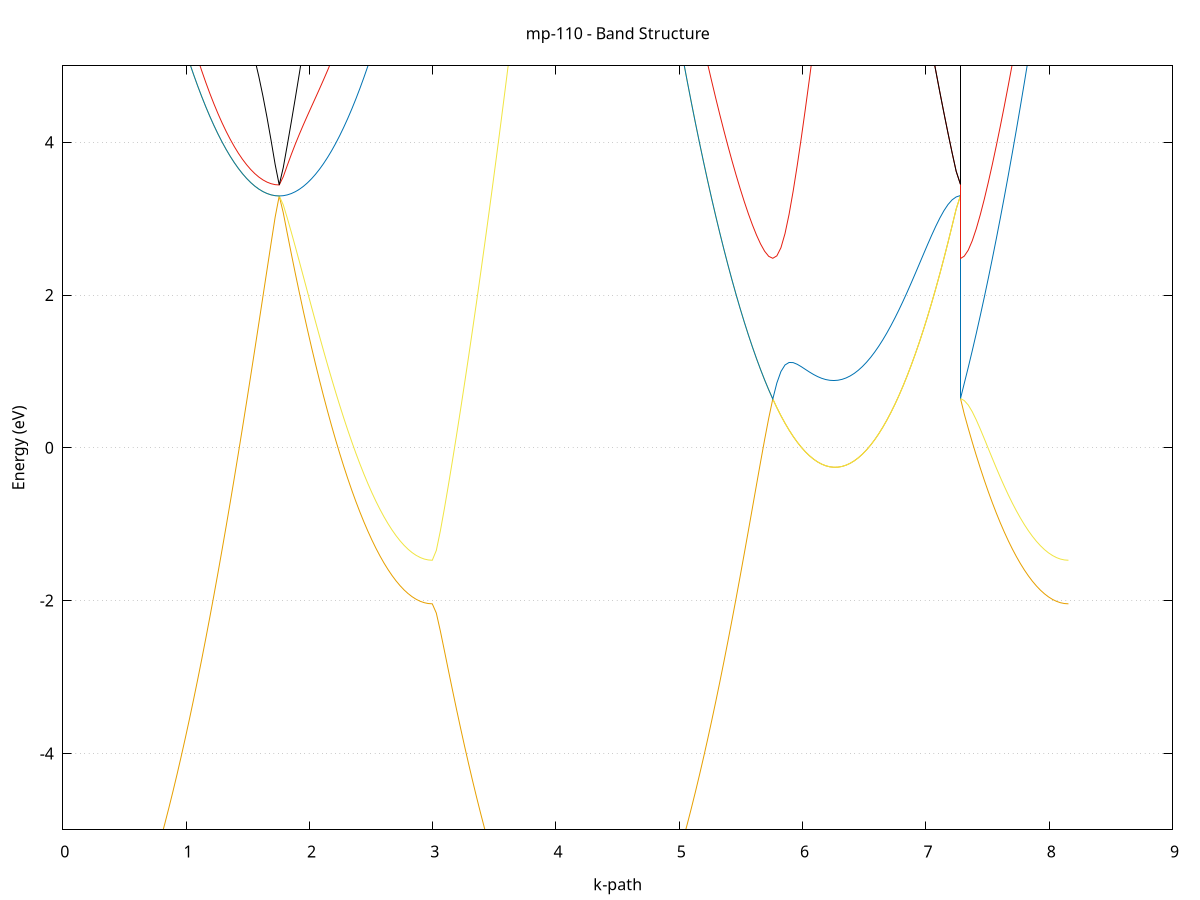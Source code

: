 set title 'mp-110 - Band Structure'
set xlabel 'k-path'
set ylabel 'Energy (eV)'
set grid y
set yrange [-5:5]
set terminal png size 800,600
set output 'mp-110_bands_gnuplot.png'
plot '-' using 1:2 with lines notitle, '-' using 1:2 with lines notitle, '-' using 1:2 with lines notitle, '-' using 1:2 with lines notitle, '-' using 1:2 with lines notitle, '-' using 1:2 with lines notitle, '-' using 1:2 with lines notitle, '-' using 1:2 with lines notitle, '-' using 1:2 with lines notitle, '-' using 1:2 with lines notitle, '-' using 1:2 with lines notitle, '-' using 1:2 with lines notitle
0.000000 -43.331753
0.033121 -43.331753
0.066243 -43.331853
0.099364 -43.332053
0.132485 -43.332253
0.165606 -43.332653
0.198728 -43.333053
0.231849 -43.333453
0.264970 -43.333953
0.298092 -43.334553
0.331213 -43.335153
0.364334 -43.335853
0.397455 -43.336553
0.430577 -43.337353
0.463698 -43.338153
0.496819 -43.338953
0.529940 -43.339753
0.563062 -43.340653
0.596183 -43.341453
0.629304 -43.342353
0.662426 -43.343153
0.695547 -43.344053
0.728668 -43.344853
0.761789 -43.345753
0.794911 -43.346553
0.828032 -43.347353
0.861153 -43.348153
0.894275 -43.348853
0.927396 -43.349553
0.960517 -43.350253
0.993638 -43.350853
1.026760 -43.351453
1.059881 -43.351953
1.093002 -43.352553
1.126124 -43.352953
1.159245 -43.353453
1.192366 -43.353853
1.225487 -43.354253
1.258609 -43.354553
1.291730 -43.354853
1.324851 -43.355153
1.357972 -43.355353
1.391094 -43.355553
1.424215 -43.355753
1.457336 -43.355953
1.490458 -43.356053
1.523579 -43.356153
1.556700 -43.356253
1.589821 -43.356353
1.622943 -43.356453
1.656064 -43.356453
1.689185 -43.356453
1.722307 -43.356553
1.755428 -43.356553
1.755428 -43.356553
1.788093 -43.356553
1.820758 -43.356553
1.853423 -43.356653
1.886088 -43.356753
1.918753 -43.356853
1.951419 -43.357053
1.984084 -43.357153
2.016749 -43.357353
2.049414 -43.357553
2.082079 -43.357853
2.114744 -43.358053
2.147409 -43.358353
2.180075 -43.358653
2.212740 -43.358953
2.245405 -43.359253
2.278070 -43.359553
2.310735 -43.359953
2.343400 -43.360253
2.376065 -43.360553
2.408730 -43.360953
2.441396 -43.361253
2.474061 -43.361553
2.506726 -43.361953
2.539391 -43.362253
2.572056 -43.362553
2.604721 -43.362853
2.637386 -43.363053
2.670051 -43.363353
2.702717 -43.363553
2.735382 -43.363853
2.768047 -43.364053
2.800712 -43.364153
2.833377 -43.364353
2.866042 -43.364453
2.898707 -43.364553
2.931373 -43.364653
2.964038 -43.364653
2.996703 -43.364653
2.996703 -43.364653
3.029368 -43.364653
3.062033 -43.364453
3.094698 -43.364153
3.127363 -43.363753
3.160028 -43.363253
3.192694 -43.362653
3.225359 -43.362053
3.258024 -43.361253
3.290689 -43.360353
3.323354 -43.359353
3.356019 -43.358353
3.388684 -43.357253
3.421349 -43.356053
3.454015 -43.354853
3.486680 -43.353553
3.519345 -43.352253
3.552010 -43.350953
3.584675 -43.349653
3.617340 -43.348253
3.650005 -43.346853
3.682670 -43.345553
3.715336 -43.344153
3.748001 -43.342853
3.780666 -43.341653
3.813331 -43.340353
3.845996 -43.339253
3.878661 -43.338153
3.911326 -43.337053
3.943992 -43.336053
3.976657 -43.335253
4.009322 -43.334453
4.041987 -43.333753
4.074652 -43.333153
4.107317 -43.332653
4.139982 -43.332253
4.172647 -43.331953
4.205313 -43.331753
4.237978 -43.331753
4.237978 -43.331753
4.271026 -43.331753
4.304075 -43.331953
4.337124 -43.332253
4.370173 -43.332753
4.403222 -43.333253
4.436271 -43.333953
4.469319 -43.334753
4.502368 -43.335653
4.535417 -43.336653
4.568466 -43.337653
4.601515 -43.338753
4.634563 -43.339953
4.667612 -43.341253
4.700661 -43.342453
4.733710 -43.343753
4.766759 -43.345053
4.799807 -43.346353
4.832856 -43.347653
4.865905 -43.348853
4.898954 -43.350053
4.932003 -43.351253
4.965051 -43.352353
4.998100 -43.353353
5.031149 -43.354253
5.064198 -43.355053
5.097247 -43.355853
5.130295 -43.356453
5.163344 -43.356953
5.196393 -43.357353
5.229442 -43.357653
5.262491 -43.357753
5.295539 -43.357853
5.328588 -43.357753
5.361637 -43.357453
5.394686 -43.357153
5.427735 -43.356753
5.460784 -43.356153
5.493832 -43.355453
5.526881 -43.354753
5.559930 -43.353953
5.592979 -43.353053
5.626028 -43.352053
5.659076 -43.350953
5.692125 -43.349953
5.725174 -43.348753
5.758223 -43.347653
5.758223 -43.347653
5.791272 -43.348253
5.824320 -43.348853
5.857369 -43.349353
5.890418 -43.349853
5.923467 -43.350453
5.956516 -43.350953
5.989564 -43.351353
6.022613 -43.351853
6.055662 -43.352253
6.088711 -43.352753
6.121760 -43.353153
6.154808 -43.353453
6.187857 -43.353853
6.220906 -43.354153
6.253955 -43.354453
6.287004 -43.354753
6.320053 -43.355053
6.353101 -43.355253
6.386150 -43.355553
6.419199 -43.355753
6.452248 -43.355853
6.485297 -43.356053
6.518345 -43.356153
6.551394 -43.356353
6.584443 -43.356453
6.617492 -43.356453
6.650541 -43.356553
6.683589 -43.356653
6.716638 -43.356653
6.749687 -43.356653
6.782736 -43.356653
6.815785 -43.356753
6.848833 -43.356753
6.881882 -43.356653
6.914931 -43.356653
6.947980 -43.356653
6.981029 -43.356653
7.014077 -43.356653
7.047126 -43.356653
7.080175 -43.356553
7.113224 -43.356553
7.146273 -43.356553
7.179321 -43.356553
7.212370 -43.356553
7.245419 -43.356553
7.278468 -43.356553
7.278468 -43.347653
7.310976 -43.348653
7.343484 -43.349653
7.375992 -43.350553
7.408500 -43.351553
7.441008 -43.352453
7.473515 -43.353453
7.506023 -43.354353
7.538531 -43.355253
7.571039 -43.356053
7.603547 -43.356953
7.636055 -43.357753
7.668563 -43.358553
7.701071 -43.359253
7.733579 -43.359953
7.766087 -43.360653
7.798595 -43.361253
7.831103 -43.361853
7.863611 -43.362353
7.896118 -43.362853
7.928626 -43.363253
7.961134 -43.363653
7.993642 -43.363953
8.026150 -43.364253
8.058658 -43.364453
8.091166 -43.364553
8.123674 -43.364653
8.156182 -43.364653
e
0.000000 -43.331753
0.033121 -43.331753
0.066243 -43.331853
0.099364 -43.331953
0.132485 -43.332053
0.165606 -43.332253
0.198728 -43.332453
0.231849 -43.332753
0.264970 -43.333053
0.298092 -43.333353
0.331213 -43.333753
0.364334 -43.334153
0.397455 -43.334553
0.430577 -43.335053
0.463698 -43.335553
0.496819 -43.336153
0.529940 -43.336653
0.563062 -43.337253
0.596183 -43.337853
0.629304 -43.338553
0.662426 -43.339153
0.695547 -43.339853
0.728668 -43.340553
0.761789 -43.341253
0.794911 -43.341953
0.828032 -43.342753
0.861153 -43.343453
0.894275 -43.344153
0.927396 -43.344953
0.960517 -43.345653
0.993638 -43.346353
1.026760 -43.347153
1.059881 -43.347853
1.093002 -43.348553
1.126124 -43.349253
1.159245 -43.349853
1.192366 -43.350553
1.225487 -43.351153
1.258609 -43.351753
1.291730 -43.352353
1.324851 -43.352853
1.357972 -43.353353
1.391094 -43.353853
1.424215 -43.354353
1.457336 -43.354753
1.490458 -43.355053
1.523579 -43.355453
1.556700 -43.355753
1.589821 -43.355953
1.622943 -43.356153
1.656064 -43.356353
1.689185 -43.356453
1.722307 -43.356553
1.755428 -43.356553
1.755428 -43.356553
1.788093 -43.356453
1.820758 -43.356453
1.853423 -43.356353
1.886088 -43.356153
1.918753 -43.355953
1.951419 -43.355753
1.984084 -43.355453
2.016749 -43.355153
2.049414 -43.354753
2.082079 -43.354453
2.114744 -43.354053
2.147409 -43.353553
2.180075 -43.353153
2.212740 -43.352653
2.245405 -43.352153
2.278070 -43.351653
2.310735 -43.351053
2.343400 -43.350553
2.376065 -43.350053
2.408730 -43.349453
2.441396 -43.348953
2.474061 -43.348453
2.506726 -43.347853
2.539391 -43.347353
2.572056 -43.346853
2.604721 -43.346453
2.637386 -43.345953
2.670051 -43.345553
2.702717 -43.345153
2.735382 -43.344853
2.768047 -43.344553
2.800712 -43.344253
2.833377 -43.344053
2.866042 -43.343853
2.898707 -43.343653
2.931373 -43.343553
2.964038 -43.343453
2.996703 -43.343453
2.996703 -43.343453
3.029368 -43.343453
3.062033 -43.343353
3.094698 -43.343253
3.127363 -43.343153
3.160028 -43.342953
3.192694 -43.342753
3.225359 -43.342553
3.258024 -43.342253
3.290689 -43.341953
3.323354 -43.341553
3.356019 -43.341253
3.388684 -43.340853
3.421349 -43.340353
3.454015 -43.339953
3.486680 -43.339553
3.519345 -43.339053
3.552010 -43.338553
3.584675 -43.338053
3.617340 -43.337653
3.650005 -43.337153
3.682670 -43.336653
3.715336 -43.336153
3.748001 -43.335653
3.780666 -43.335253
3.813331 -43.334753
3.845996 -43.334353
3.878661 -43.333953
3.911326 -43.333653
3.943992 -43.333253
3.976657 -43.332953
4.009322 -43.332653
4.041987 -43.332453
4.074652 -43.332253
4.107317 -43.332053
4.139982 -43.331853
4.172647 -43.331853
4.205313 -43.331753
4.237978 -43.331753
4.237978 -43.331753
4.271026 -43.331753
4.304075 -43.331753
4.337124 -43.331753
4.370173 -43.331853
4.403222 -43.331853
4.436271 -43.331953
4.469319 -43.332053
4.502368 -43.332153
4.535417 -43.332253
4.568466 -43.332353
4.601515 -43.332553
4.634563 -43.332753
4.667612 -43.332853
4.700661 -43.333053
4.733710 -43.333253
4.766759 -43.333553
4.799807 -43.333753
4.832856 -43.334053
4.865905 -43.334353
4.898954 -43.334653
4.932003 -43.334953
4.965051 -43.335353
4.998100 -43.335653
5.031149 -43.336053
5.064198 -43.336453
5.097247 -43.336853
5.130295 -43.337353
5.163344 -43.337753
5.196393 -43.338253
5.229442 -43.338753
5.262491 -43.339253
5.295539 -43.339753
5.328588 -43.340253
5.361637 -43.340753
5.394686 -43.341353
5.427735 -43.341853
5.460784 -43.342453
5.493832 -43.343053
5.526881 -43.343653
5.559930 -43.344253
5.592979 -43.344753
5.626028 -43.345353
5.659076 -43.345953
5.692125 -43.346553
5.725174 -43.347153
5.758223 -43.347653
5.758223 -43.347653
5.791272 -43.348253
5.824320 -43.348753
5.857369 -43.349353
5.890418 -43.349853
5.923467 -43.350353
5.956516 -43.350853
5.989564 -43.351353
6.022613 -43.351853
6.055662 -43.352253
6.088711 -43.352653
6.121760 -43.353053
6.154808 -43.353453
6.187857 -43.353853
6.220906 -43.354153
6.253955 -43.354453
6.287004 -43.354753
6.320053 -43.355053
6.353101 -43.355253
6.386150 -43.355453
6.419199 -43.355653
6.452248 -43.355853
6.485297 -43.356053
6.518345 -43.356153
6.551394 -43.356253
6.584443 -43.356353
6.617492 -43.356453
6.650541 -43.356553
6.683589 -43.356553
6.716638 -43.356653
6.749687 -43.356653
6.782736 -43.356653
6.815785 -43.356653
6.848833 -43.356653
6.881882 -43.356653
6.914931 -43.356653
6.947980 -43.356653
6.981029 -43.356653
7.014077 -43.356653
7.047126 -43.356553
7.080175 -43.356553
7.113224 -43.356553
7.146273 -43.356553
7.179321 -43.356553
7.212370 -43.356553
7.245419 -43.356553
7.278468 -43.356553
7.278468 -43.347653
7.310976 -43.347653
7.343484 -43.347653
7.375992 -43.347553
7.408500 -43.347453
7.441008 -43.347353
7.473515 -43.347253
7.506023 -43.347053
7.538531 -43.346853
7.571039 -43.346653
7.603547 -43.346453
7.636055 -43.346153
7.668563 -43.345953
7.701071 -43.345753
7.733579 -43.345453
7.766087 -43.345253
7.798595 -43.344953
7.831103 -43.344753
7.863611 -43.344553
7.896118 -43.344353
7.928626 -43.344153
7.961134 -43.343953
7.993642 -43.343853
8.026150 -43.343753
8.058658 -43.343653
8.091166 -43.343553
8.123674 -43.343453
8.156182 -43.343453
e
0.000000 -43.331753
0.033121 -43.331753
0.066243 -43.331753
0.099364 -43.331853
0.132485 -43.332053
0.165606 -43.332253
0.198728 -43.332453
0.231849 -43.332753
0.264970 -43.333053
0.298092 -43.333353
0.331213 -43.333753
0.364334 -43.334153
0.397455 -43.334553
0.430577 -43.335053
0.463698 -43.335553
0.496819 -43.336053
0.529940 -43.336653
0.563062 -43.337253
0.596183 -43.337853
0.629304 -43.338553
0.662426 -43.339153
0.695547 -43.339853
0.728668 -43.340553
0.761789 -43.341253
0.794911 -43.341953
0.828032 -43.342653
0.861153 -43.343453
0.894275 -43.344153
0.927396 -43.344953
0.960517 -43.345653
0.993638 -43.346353
1.026760 -43.347053
1.059881 -43.347753
1.093002 -43.348553
1.126124 -43.349153
1.159245 -43.349853
1.192366 -43.350553
1.225487 -43.351153
1.258609 -43.351753
1.291730 -43.352353
1.324851 -43.352853
1.357972 -43.353353
1.391094 -43.353853
1.424215 -43.354353
1.457336 -43.354753
1.490458 -43.355053
1.523579 -43.355453
1.556700 -43.355653
1.589821 -43.355953
1.622943 -43.356153
1.656064 -43.356253
1.689185 -43.356453
1.722307 -43.356453
1.755428 -43.356553
1.755428 -43.356553
1.788093 -43.356453
1.820758 -43.356353
1.853423 -43.356153
1.886088 -43.355853
1.918753 -43.355453
1.951419 -43.355053
1.984084 -43.354553
2.016749 -43.353953
2.049414 -43.353253
2.082079 -43.352553
2.114744 -43.351753
2.147409 -43.350853
2.180075 -43.349953
2.212740 -43.349053
2.245405 -43.348053
2.278070 -43.347053
2.310735 -43.346053
2.343400 -43.345053
2.376065 -43.344053
2.408730 -43.342953
2.441396 -43.341953
2.474061 -43.340953
2.506726 -43.339953
2.539391 -43.338953
2.572056 -43.338053
2.604721 -43.337153
2.637386 -43.336353
2.670051 -43.335553
2.702717 -43.334753
2.735382 -43.334053
2.768047 -43.333453
2.800712 -43.332953
2.833377 -43.332553
2.866042 -43.332153
2.898707 -43.331853
2.931373 -43.331653
2.964038 -43.331453
2.996703 -43.331453
2.996703 -43.331453
3.029368 -43.331453
3.062033 -43.331453
3.094698 -43.331453
3.127363 -43.331453
3.160028 -43.331453
3.192694 -43.331453
3.225359 -43.331453
3.258024 -43.331453
3.290689 -43.331453
3.323354 -43.331453
3.356019 -43.331453
3.388684 -43.331553
3.421349 -43.331553
3.454015 -43.331553
3.486680 -43.331553
3.519345 -43.331553
3.552010 -43.331553
3.584675 -43.331553
3.617340 -43.331553
3.650005 -43.331553
3.682670 -43.331653
3.715336 -43.331653
3.748001 -43.331653
3.780666 -43.331653
3.813331 -43.331653
3.845996 -43.331653
3.878661 -43.331653
3.911326 -43.331653
3.943992 -43.331653
3.976657 -43.331653
4.009322 -43.331653
4.041987 -43.331653
4.074652 -43.331753
4.107317 -43.331753
4.139982 -43.331753
4.172647 -43.331753
4.205313 -43.331753
4.237978 -43.331753
4.237978 -43.331753
4.271026 -43.331753
4.304075 -43.331753
4.337124 -43.331753
4.370173 -43.331853
4.403222 -43.331853
4.436271 -43.331953
4.469319 -43.332053
4.502368 -43.332153
4.535417 -43.332253
4.568466 -43.332353
4.601515 -43.332553
4.634563 -43.332653
4.667612 -43.332853
4.700661 -43.333053
4.733710 -43.333253
4.766759 -43.333553
4.799807 -43.333753
4.832856 -43.334053
4.865905 -43.334353
4.898954 -43.334653
4.932003 -43.334953
4.965051 -43.335253
4.998100 -43.335653
5.031149 -43.336053
5.064198 -43.336453
5.097247 -43.336853
5.130295 -43.337253
5.163344 -43.337753
5.196393 -43.338253
5.229442 -43.338653
5.262491 -43.339153
5.295539 -43.339753
5.328588 -43.340253
5.361637 -43.340753
5.394686 -43.341353
5.427735 -43.341853
5.460784 -43.342453
5.493832 -43.343053
5.526881 -43.343653
5.559930 -43.344153
5.592979 -43.344753
5.626028 -43.345353
5.659076 -43.345953
5.692125 -43.346553
5.725174 -43.347153
5.758223 -43.347653
5.758223 -43.347653
5.791272 -43.346553
5.824320 -43.345453
5.857369 -43.344353
5.890418 -43.343253
5.923467 -43.342153
5.956516 -43.341153
5.989564 -43.340253
6.022613 -43.339353
6.055662 -43.338553
6.088711 -43.337853
6.121760 -43.337253
6.154808 -43.336753
6.187857 -43.336353
6.220906 -43.336153
6.253955 -43.335953
6.287004 -43.335953
6.320053 -43.335953
6.353101 -43.336153
6.386150 -43.336453
6.419199 -43.336853
6.452248 -43.337353
6.485297 -43.337953
6.518345 -43.338653
6.551394 -43.339353
6.584443 -43.340253
6.617492 -43.341153
6.650541 -43.342053
6.683589 -43.343053
6.716638 -43.344153
6.749687 -43.345253
6.782736 -43.346253
6.815785 -43.347353
6.848833 -43.348453
6.881882 -43.349453
6.914931 -43.350453
6.947980 -43.351453
6.981029 -43.352353
7.014077 -43.353153
7.047126 -43.353953
7.080175 -43.354553
7.113224 -43.355153
7.146273 -43.355653
7.179321 -43.356053
7.212370 -43.356253
7.245419 -43.356453
7.278468 -43.356553
7.278468 -43.347653
7.310976 -43.346753
7.343484 -43.345753
7.375992 -43.344853
7.408500 -43.343853
7.441008 -43.342953
7.473515 -43.342053
7.506023 -43.341153
7.538531 -43.340353
7.571039 -43.339453
7.603547 -43.338653
7.636055 -43.337953
7.668563 -43.337153
7.701071 -43.336453
7.733579 -43.335853
7.766087 -43.335153
7.798595 -43.334653
7.831103 -43.334053
7.863611 -43.333553
7.896118 -43.333153
7.928626 -43.332753
7.961134 -43.332353
7.993642 -43.332153
8.026150 -43.331853
8.058658 -43.331653
8.091166 -43.331553
8.123674 -43.331453
8.156182 -43.331453
e
0.000000 -7.509753
0.033121 -7.505553
0.066243 -7.492853
0.099364 -7.471753
0.132485 -7.442353
0.165606 -7.404353
0.198728 -7.358053
0.231849 -7.303453
0.264970 -7.240353
0.298092 -7.168953
0.331213 -7.089253
0.364334 -7.001253
0.397455 -6.904953
0.430577 -6.800353
0.463698 -6.687653
0.496819 -6.566753
0.529940 -6.437653
0.563062 -6.300453
0.596183 -6.155153
0.629304 -6.001953
0.662426 -5.840653
0.695547 -5.671453
0.728668 -5.494353
0.761789 -5.309453
0.794911 -5.116653
0.828032 -4.916253
0.861153 -4.708053
0.894275 -4.492353
0.927396 -4.268953
0.960517 -4.038153
0.993638 -3.799853
1.026760 -3.554253
1.059881 -3.301353
1.093002 -3.041153
1.126124 -2.773953
1.159245 -2.499653
1.192366 -2.218453
1.225487 -1.930453
1.258609 -1.635753
1.291730 -1.334553
1.324851 -1.026953
1.357972 -0.713253
1.391094 -0.393553
1.424215 -0.068153
1.457336 0.262547
1.490458 0.598247
1.523579 0.938347
1.556700 1.282347
1.589821 1.629347
1.622943 1.978447
1.656064 2.328247
1.689185 2.676747
1.722307 3.020047
1.755428 3.297147
1.755428 3.297147
1.788093 3.077147
1.820758 2.806147
1.853423 2.539947
1.886088 2.280747
1.918753 2.028947
1.951419 1.784647
1.984084 1.547947
2.016749 1.318847
2.049414 1.097447
2.082079 0.883547
2.114744 0.677347
2.147409 0.478747
2.180075 0.287847
2.212740 0.104447
2.245405 -0.071353
2.278070 -0.239553
2.310735 -0.400253
2.343400 -0.553353
2.376065 -0.698853
2.408730 -0.836853
2.441396 -0.967353
2.474061 -1.090353
2.506726 -1.205753
2.539391 -1.313753
2.572056 -1.414253
2.604721 -1.507253
2.637386 -1.592753
2.670051 -1.670753
2.702717 -1.741353
2.735382 -1.804553
2.768047 -1.860253
2.800712 -1.908553
2.833377 -1.949353
2.866042 -1.982753
2.898707 -2.008753
2.931373 -2.027253
2.964038 -2.038453
2.996703 -2.042153
2.996703 -2.042153
3.029368 -2.163353
3.062033 -2.397253
3.094698 -2.653553
3.127363 -2.912353
3.160028 -3.168053
3.192694 -3.418753
3.225359 -3.663453
3.258024 -3.901653
3.290689 -4.132953
3.323354 -4.357253
3.356019 -4.574353
3.388684 -4.784153
3.421349 -4.986653
3.454015 -5.181653
3.486680 -5.369153
3.519345 -5.549053
3.552010 -5.721353
3.584675 -5.886053
3.617340 -6.042953
3.650005 -6.192053
3.682670 -6.333353
3.715336 -6.466853
3.748001 -6.592453
3.780666 -6.710053
3.813331 -6.819753
3.845996 -6.921453
3.878661 -7.015153
3.911326 -7.100753
3.943992 -7.178253
3.976657 -7.247753
4.009322 -7.309053
4.041987 -7.362253
4.074652 -7.407253
4.107317 -7.444153
4.139982 -7.472853
4.172647 -7.493353
4.205313 -7.505653
4.237978 -7.509753
4.237978 -7.509753
4.271026 -7.505553
4.304075 -7.492953
4.337124 -7.471953
4.370173 -7.442653
4.403222 -7.404853
4.436271 -7.358753
4.469319 -7.304353
4.502368 -7.241553
4.535417 -7.170453
4.568466 -7.091053
4.601515 -7.003453
4.634563 -6.907553
4.667612 -6.803553
4.700661 -6.691253
4.733710 -6.570853
4.766759 -6.442353
4.799807 -6.305753
4.832856 -6.161253
4.865905 -6.008653
4.898954 -5.848153
4.932003 -5.679653
4.965051 -5.503453
4.998100 -5.319353
5.031149 -5.127653
5.064198 -4.928153
5.097247 -4.721053
5.130295 -4.506453
5.163344 -4.284353
5.196393 -4.054853
5.229442 -3.818153
5.262491 -3.574153
5.295539 -3.323153
5.328588 -3.065253
5.361637 -2.800453
5.394686 -2.529253
5.427735 -2.251753
5.460784 -1.968253
5.493832 -1.679253
5.526881 -1.385353
5.559930 -1.087453
5.592979 -0.786753
5.626028 -0.485053
5.659076 -0.185353
5.692125 0.107647
5.725174 0.386547
5.758223 0.639147
5.758223 0.639147
5.791272 0.525847
5.824320 0.420347
5.857369 0.322447
5.890418 0.232347
5.923467 0.149747
5.956516 0.074947
5.989564 0.007747
6.022613 -0.051853
6.055662 -0.103653
6.088711 -0.147953
6.121760 -0.184553
6.154808 -0.213453
6.187857 -0.234853
6.220906 -0.248453
6.253955 -0.254553
6.287004 -0.252853
6.320053 -0.243653
6.353101 -0.226753
6.386150 -0.202253
6.419199 -0.170053
6.452248 -0.130253
6.485297 -0.082753
6.518345 -0.027653
6.551394 0.035147
6.584443 0.105547
6.617492 0.183647
6.650541 0.269447
6.683589 0.362947
6.716638 0.464047
6.749687 0.572947
6.782736 0.689447
6.815785 0.813747
6.848833 0.945647
6.881882 1.085347
6.914931 1.232747
6.947980 1.387847
6.981029 1.550747
7.014077 1.721347
7.047126 1.899647
7.080175 2.085647
7.113224 2.279347
7.146273 2.480747
7.179321 2.689547
7.212370 2.905247
7.245419 3.125247
7.278468 3.297147
7.278468 0.639147
7.310976 0.443447
7.343484 0.255147
7.375992 0.074447
7.408500 -0.098853
7.441008 -0.264653
7.473515 -0.423053
7.506023 -0.573953
7.538531 -0.717453
7.571039 -0.853553
7.603547 -0.982253
7.636055 -1.103453
7.668563 -1.217353
7.701071 -1.323753
7.733579 -1.422853
7.766087 -1.514553
7.798595 -1.598953
7.831103 -1.675853
7.863611 -1.745553
7.896118 -1.807853
7.928626 -1.862753
7.961134 -1.910353
7.993642 -1.950653
8.026150 -1.983553
8.058658 -2.009253
8.091166 -2.027553
8.123674 -2.038453
8.156182 -2.042153
e
0.000000 12.488847
0.033121 12.433647
0.066243 12.281547
0.099364 12.061247
0.132485 11.798847
0.165606 11.512247
0.198728 11.212447
0.231849 10.906447
0.264970 10.598447
0.298092 10.291347
0.331213 9.986747
0.364334 9.686147
0.397455 9.390347
0.430577 9.099947
0.463698 8.815447
0.496819 8.537247
0.529940 8.265647
0.563062 8.000747
0.596183 7.742647
0.629304 7.491747
0.662426 7.247847
0.695547 7.011047
0.728668 6.781647
0.761789 6.559447
0.794911 6.344547
0.828032 6.137047
0.861153 5.936847
0.894275 5.743947
0.927396 5.558547
0.960517 5.380447
0.993638 5.209647
1.026760 5.046347
1.059881 4.890247
1.093002 4.741647
1.126124 4.600347
1.159245 4.466347
1.192366 4.339647
1.225487 4.220247
1.258609 4.108247
1.291730 4.003447
1.324851 3.906047
1.357972 3.815747
1.391094 3.732847
1.424215 3.657147
1.457336 3.588647
1.490458 3.527447
1.523579 3.473447
1.556700 3.426647
1.589821 3.387047
1.622943 3.354647
1.656064 3.329547
1.689185 3.311547
1.722307 3.300747
1.755428 3.297147
1.755428 3.297147
1.788093 3.181047
1.820758 3.007047
1.853423 2.822347
1.886088 2.631647
1.918753 2.437247
1.951419 2.240947
1.984084 2.043947
2.016749 1.847547
2.049414 1.652847
2.082079 1.460547
2.114744 1.271447
2.147409 1.086147
2.180075 0.905247
2.212740 0.729147
2.245405 0.558347
2.278070 0.393047
2.310735 0.233647
2.343400 0.080347
2.376065 -0.066553
2.408730 -0.206853
2.441396 -0.340453
2.474061 -0.467053
2.506726 -0.586753
2.539391 -0.699153
2.572056 -0.804253
2.604721 -0.901953
2.637386 -0.992253
2.670051 -1.074853
2.702717 -1.149853
2.735382 -1.217153
2.768047 -1.276653
2.800712 -1.328253
2.833377 -1.372053
2.866042 -1.407853
2.898707 -1.435853
2.931373 -1.455753
2.964038 -1.467753
2.996703 -1.471753
2.996703 -1.471753
3.029368 -1.343453
3.062033 -1.088453
3.094698 -0.796953
3.127363 -0.488953
3.160028 -0.169753
3.192694 0.158347
3.225359 0.494647
3.258024 0.838447
3.290689 1.189447
3.323354 1.547547
3.356019 1.912547
3.388684 2.284347
3.421349 2.662847
3.454015 3.047947
3.486680 3.439547
3.519345 3.837547
3.552010 4.241847
3.584675 4.652447
3.617340 5.069047
3.650005 5.491647
3.682670 5.920047
3.715336 6.353947
3.748001 6.793147
3.780666 7.237447
3.813331 7.686147
3.845996 8.138947
3.878661 8.594847
3.911326 9.052947
3.943992 9.511547
3.976657 9.968547
4.009322 10.420447
4.041987 10.861747
4.074652 11.283847
4.107317 11.673547
4.139982 12.010647
4.172647 12.271147
4.205313 12.433947
4.237978 12.488847
4.237978 12.488847
4.271026 12.452347
4.304075 12.341147
4.337124 12.154747
4.370173 11.901547
4.403222 11.597447
4.436271 11.259747
4.469319 10.902047
4.502368 10.533447
4.535417 10.159947
4.568466 9.785347
4.601515 9.412347
4.634563 9.042547
4.667612 8.677047
4.700661 8.316847
4.733710 7.962447
4.766759 7.614347
4.799807 7.272847
4.832856 6.938247
4.865905 6.610647
4.898954 6.290247
4.932003 5.977247
4.965051 5.671647
4.998100 5.373447
5.031149 5.082847
5.064198 4.799947
5.097247 4.524547
5.130295 4.256847
5.163344 3.996847
5.196393 3.744647
5.229442 3.500047
5.262491 3.263247
5.295539 3.034147
5.328588 2.812747
5.361637 2.599147
5.394686 2.393347
5.427735 2.195247
5.460784 2.004847
5.493832 1.822147
5.526881 1.647247
5.559930 1.480147
5.592979 1.320647
5.626028 1.168947
5.659076 1.024947
5.692125 0.888647
5.725174 0.760047
5.758223 0.639147
5.758223 0.639147
5.791272 0.525847
5.824320 0.420347
5.857369 0.322547
5.890418 0.232347
5.923467 0.149747
5.956516 0.074947
5.989564 0.007747
6.022613 -0.051753
6.055662 -0.103653
6.088711 -0.147953
6.121760 -0.184553
6.154808 -0.213453
6.187857 -0.234753
6.220906 -0.248453
6.253955 -0.254553
6.287004 -0.252853
6.320053 -0.243653
6.353101 -0.226753
6.386150 -0.202253
6.419199 -0.170053
6.452248 -0.130253
6.485297 -0.082753
6.518345 -0.027653
6.551394 0.035147
6.584443 0.105547
6.617492 0.183747
6.650541 0.269447
6.683589 0.362947
6.716638 0.464147
6.749687 0.572947
6.782736 0.689447
6.815785 0.813747
6.848833 0.945647
6.881882 1.085347
6.914931 1.232747
6.947980 1.387847
6.981029 1.550747
7.014077 1.721347
7.047126 1.899647
7.080175 2.085647
7.113224 2.279347
7.146273 2.480747
7.179321 2.689547
7.212370 2.905247
7.245419 3.125247
7.278468 3.297147
7.278468 0.639147
7.310976 0.618547
7.343484 0.560447
7.375992 0.473047
7.408500 0.365647
7.441008 0.245947
7.473515 0.119647
7.506023 -0.009053
7.538531 -0.137353
7.571039 -0.263553
7.603547 -0.386053
7.636055 -0.503953
7.668563 -0.616653
7.701071 -0.723453
7.733579 -0.823953
7.766087 -0.917853
7.798595 -1.004953
7.831103 -1.084953
7.863611 -1.157653
7.896118 -1.223153
7.928626 -1.281053
7.961134 -1.331453
7.993642 -1.374253
8.026150 -1.409253
8.058658 -1.436553
8.091166 -1.456153
8.123674 -1.467853
8.156182 -1.471753
e
0.000000 12.488847
0.033121 12.433647
0.066243 12.281547
0.099364 12.061247
0.132485 11.798847
0.165606 11.512247
0.198728 11.212447
0.231849 10.906447
0.264970 10.598447
0.298092 10.291347
0.331213 9.986747
0.364334 9.686147
0.397455 9.390347
0.430577 9.099947
0.463698 8.815447
0.496819 8.537247
0.529940 8.265647
0.563062 8.000747
0.596183 7.742747
0.629304 7.491747
0.662426 7.247847
0.695547 7.011147
0.728668 6.781647
0.761789 6.559447
0.794911 6.344547
0.828032 6.137047
0.861153 5.936847
0.894275 5.743947
0.927396 5.558547
0.960517 5.380447
0.993638 5.209647
1.026760 5.046347
1.059881 4.890347
1.093002 4.741647
1.126124 4.600347
1.159245 4.466347
1.192366 4.339647
1.225487 4.220347
1.258609 4.108247
1.291730 4.003447
1.324851 3.906047
1.357972 3.815847
1.391094 3.732847
1.424215 3.657147
1.457336 3.588647
1.490458 3.527447
1.523579 3.473447
1.556700 3.426647
1.589821 3.387047
1.622943 3.354647
1.656064 3.329547
1.689185 3.311547
1.722307 3.300747
1.755428 3.297147
1.755428 3.297147
1.788093 3.300647
1.820758 3.311147
1.853423 3.328647
1.886088 3.353147
1.918753 3.384647
1.951419 3.423047
1.984084 3.468547
2.016749 3.521147
2.049414 3.580647
2.082079 3.647247
2.114744 3.720847
2.147409 3.801447
2.180075 3.889147
2.212740 3.983847
2.245405 4.085647
2.278070 4.194547
2.310735 4.310447
2.343400 4.433447
2.376065 4.563547
2.408730 4.700847
2.441396 4.845147
2.474061 4.996547
2.506726 5.154947
2.539391 5.320547
2.572056 5.493147
2.604721 5.672847
2.637386 5.859547
2.670051 6.053047
2.702717 6.253547
2.735382 6.460647
2.768047 6.674147
2.800712 6.893547
2.833377 7.118347
2.866042 7.346847
2.898707 7.575947
2.931373 7.797747
2.964038 7.988347
2.996703 8.075947
2.996703 8.075947
3.029368 8.079847
3.062033 8.091547
3.094698 8.111147
3.127363 8.138447
3.160028 8.173547
3.192694 8.216447
3.225359 8.267047
3.258024 8.325447
3.290689 8.391647
3.323354 8.465447
3.356019 8.546947
3.388684 8.636047
3.421349 8.732747
3.454015 8.837047
3.486680 8.948747
3.519345 9.067947
3.552010 9.194447
3.584675 9.328147
3.617340 9.469047
3.650005 9.616847
3.682670 9.771447
3.715336 9.932547
3.748001 10.100047
3.780666 10.273547
3.813331 10.452547
3.845996 10.636647
3.878661 10.825047
3.911326 11.016847
3.943992 11.210947
3.976657 11.405647
4.009322 11.598747
4.041987 11.787247
4.074652 11.967147
4.107317 12.132747
4.139982 12.276747
4.172647 12.390147
4.205313 12.463447
4.237978 12.488847
4.237978 12.488847
4.271026 12.452347
4.304075 12.341147
4.337124 12.154747
4.370173 11.901547
4.403222 11.597447
4.436271 11.259747
4.469319 10.902047
4.502368 10.533447
4.535417 10.159947
4.568466 9.785347
4.601515 9.412347
4.634563 9.042547
4.667612 8.677047
4.700661 8.316847
4.733710 7.962447
4.766759 7.614347
4.799807 7.272847
4.832856 6.938247
4.865905 6.610647
4.898954 6.290247
4.932003 5.977247
4.965051 5.671647
4.998100 5.373447
5.031149 5.082847
5.064198 4.799947
5.097247 4.524547
5.130295 4.256847
5.163344 3.996847
5.196393 3.744647
5.229442 3.500047
5.262491 3.263247
5.295539 3.034147
5.328588 2.812747
5.361637 2.599147
5.394686 2.393347
5.427735 2.195247
5.460784 2.004847
5.493832 1.822147
5.526881 1.647247
5.559930 1.480147
5.592979 1.320647
5.626028 1.168947
5.659076 1.024947
5.692125 0.888647
5.725174 0.760047
5.758223 0.639147
5.758223 0.639147
5.791272 0.848647
5.824320 0.998747
5.857369 1.084547
5.890418 1.117447
5.923467 1.115447
5.956516 1.093547
5.989564 1.062047
6.022613 1.026947
6.055662 0.992247
6.088711 0.960247
6.121760 0.932547
6.154808 0.910147
6.187857 0.893747
6.220906 0.883947
6.253955 0.880947
6.287004 0.885047
6.320053 0.896347
6.353101 0.915047
6.386150 0.941247
6.419199 0.974747
6.452248 1.015847
6.485297 1.064247
6.518345 1.119947
6.551394 1.182947
6.584443 1.252947
6.617492 1.330047
6.650541 1.413747
6.683589 1.503947
6.716638 1.600447
6.749687 1.702847
6.782736 1.810647
6.815785 1.923547
6.848833 2.040747
6.881882 2.161747
6.914931 2.285647
6.947980 2.411247
6.981029 2.537347
7.014077 2.662247
7.047126 2.784147
7.080175 2.900447
7.113224 3.008347
7.146273 3.104347
7.179321 3.184847
7.212370 3.245847
7.245419 3.284147
7.278468 3.297147
7.278468 0.639147
7.310976 0.842247
7.343484 1.052947
7.375992 1.271147
7.408500 1.496747
7.441008 1.729847
7.473515 1.970547
7.506023 2.218547
7.538531 2.474147
7.571039 2.737047
7.603547 3.007447
7.636055 3.285147
7.668563 3.570247
7.701071 3.862447
7.733579 4.161847
7.766087 4.468347
7.798595 4.781547
7.831103 5.101447
7.863611 5.427447
7.896118 5.759247
7.928626 6.095947
7.961134 6.436247
7.993642 6.777947
8.026150 7.117047
8.058658 7.445747
8.091166 7.746747
8.123674 7.981047
8.156182 8.075947
e
0.000000 12.488847
0.033121 12.492947
0.066243 12.505247
0.099364 12.525647
0.132485 12.554347
0.165606 12.591147
0.198728 12.548647
0.231849 12.173047
0.264970 11.803347
0.298092 11.440347
0.331213 11.084447
0.364334 10.735947
0.397455 10.395047
0.430577 10.061947
0.463698 9.736647
0.496819 9.419347
0.529940 9.110047
0.563062 8.808747
0.596183 8.515547
0.629304 8.230447
0.662426 7.953547
0.695547 7.684747
0.728668 7.424147
0.761789 7.171747
0.794911 6.927547
0.828032 6.691547
0.861153 6.463847
0.894275 6.244347
0.927396 6.033047
0.960517 5.830047
0.993638 5.635247
1.026760 5.448747
1.059881 5.270447
1.093002 5.100447
1.126124 4.938747
1.159245 4.785347
1.192366 4.640147
1.225487 4.503347
1.258609 4.374747
1.291730 4.254447
1.324851 4.142447
1.357972 4.038647
1.391094 3.943247
1.424215 3.856147
1.457336 3.777247
1.490458 3.706747
1.523579 3.644447
1.556700 3.590547
1.589821 3.544847
1.622943 3.507547
1.656064 3.478447
1.689185 3.457747
1.722307 3.445247
1.755428 3.441147
1.755428 3.441147
1.788093 3.548647
1.820758 3.697047
1.853423 3.840747
1.886088 3.976947
1.918753 4.106147
1.951419 4.229547
1.984084 4.348947
2.016749 4.465947
2.049414 4.582147
2.082079 4.699147
2.114744 4.818147
2.147409 4.940247
2.180075 5.066147
2.212740 5.196747
2.245405 5.332447
2.278070 5.473647
2.310735 5.620847
2.343400 5.774147
2.376065 5.933647
2.408730 6.099747
2.441396 6.272247
2.474061 6.451247
2.506726 6.636847
2.539391 6.828847
2.572056 7.027247
2.604721 7.231847
2.637386 7.442447
2.670051 7.658747
2.702717 7.880347
2.735382 8.106647
2.768047 8.336747
2.800712 8.569447
2.833377 8.802547
2.866042 9.032447
2.898707 9.252447
2.931373 9.108647
2.964038 8.895847
2.996703 8.800747
2.996703 8.800747
3.029368 8.803847
3.062033 8.813147
3.094698 8.828547
3.127363 8.850147
3.160028 8.877947
3.192694 8.911947
3.225359 8.952147
3.258024 8.998447
3.290689 9.050947
3.323354 9.109647
3.356019 9.174447
3.388684 9.245547
3.421349 9.322647
3.454015 9.406047
3.486680 9.495447
3.519345 9.591047
3.552010 9.692647
3.584675 9.800347
3.617340 9.914047
3.650005 10.033647
3.682670 10.159047
3.715336 10.290247
3.748001 10.426947
3.780666 10.569147
3.813331 10.716447
3.845996 10.868647
3.878661 11.025247
3.911326 11.185647
3.943992 11.349147
3.976657 11.514647
4.009322 11.680547
4.041987 11.844647
4.074652 12.003647
4.107317 12.152947
4.139982 12.285747
4.172647 12.392947
4.205313 12.463847
4.237978 12.488847
4.237978 12.488847
4.271026 12.453447
4.304075 12.352547
4.337124 12.198847
4.370173 12.005847
4.403222 11.784747
4.436271 11.543547
4.469319 11.287747
4.502368 11.021347
4.535417 10.747147
4.568466 10.467247
4.601515 10.183347
4.634563 9.896747
4.667612 9.608447
4.700661 9.319347
4.733710 9.030247
4.766759 8.741947
4.799807 8.454847
4.832856 8.169547
4.865905 7.886547
4.898954 7.606247
4.932003 7.329047
4.965051 7.055447
4.998100 6.785547
5.031149 6.519947
5.064198 6.258647
5.097247 6.002147
5.130295 5.750647
5.163344 5.504447
5.196393 5.263747
5.229442 5.028747
5.262491 4.799947
5.295539 4.577347
5.328588 4.361447
5.361637 4.152347
5.394686 3.950447
5.427735 3.756147
5.460784 3.569947
5.493832 3.392247
5.526881 3.223847
5.559930 3.065647
5.592979 2.919047
5.626028 2.785847
5.659076 2.669147
5.692125 2.573647
5.725174 2.506947
5.758223 2.481147
5.758223 2.481147
5.791272 2.513047
5.824320 2.619247
5.857369 2.804347
5.890418 3.057247
5.923467 3.359747
5.956516 3.696947
5.989564 4.058647
6.022613 4.438547
6.055662 4.832747
6.088711 5.238947
6.121760 5.655447
6.154808 6.080947
6.187857 6.514747
6.220906 6.956147
6.253955 7.404447
6.287004 7.859147
6.320053 8.319447
6.353101 8.784447
6.386150 9.252947
6.419199 9.722647
6.452248 10.189447
6.485297 10.644247
6.518345 10.893347
6.551394 10.481547
6.584443 10.077047
6.617492 9.680147
6.650541 9.290747
6.683589 8.908947
6.716638 8.534847
6.749687 8.168447
6.782736 7.809847
6.815785 7.458947
6.848833 7.115947
6.881882 6.780747
6.914931 6.453347
6.947980 6.133847
6.981029 5.822247
7.014077 5.518447
7.047126 5.222647
7.080175 4.934747
7.113224 4.654847
7.146273 4.382947
7.179321 4.119347
7.212370 3.864447
7.245419 3.620847
7.278468 3.441147
7.278468 2.481147
7.310976 2.508747
7.343484 2.587947
7.375992 2.710747
7.408500 2.867547
7.441008 3.050847
7.473515 3.254547
7.506023 3.474747
7.538531 3.708647
7.571039 3.954147
7.603547 4.209747
7.636055 4.474447
7.668563 4.747447
7.701071 5.027847
7.733579 5.315147
7.766087 5.608647
7.798595 5.907847
7.831103 6.211847
7.863611 6.519947
7.896118 6.830947
7.928626 7.143347
7.961134 7.454747
7.993642 7.761547
8.026150 8.057847
8.058658 8.333447
8.091166 8.570247
8.123674 8.738347
8.156182 8.800747
e
0.000000 14.502147
0.033121 14.362047
0.066243 14.053747
0.099364 13.690547
0.132485 13.311247
0.165606 12.928847
0.198728 12.636147
0.231849 12.689347
0.264970 12.750747
0.298092 12.605547
0.331213 12.365247
0.364334 12.123147
0.397455 11.879847
0.430577 11.635947
0.463698 11.392047
0.496819 11.148747
0.529940 10.906447
0.563062 10.665647
0.596183 10.426847
0.629304 10.190447
0.662426 9.956947
0.695547 9.726647
0.728668 9.499747
0.761789 9.276847
0.794911 9.058047
0.828032 8.843547
0.861153 8.633847
0.894275 8.428947
0.927396 8.229147
0.960517 8.034547
0.993638 7.845247
1.026760 7.661347
1.059881 7.482947
1.093002 7.309947
1.126124 7.142347
1.159245 6.979947
1.192366 6.822547
1.225487 6.669847
1.258609 6.521047
1.291730 6.375647
1.324851 6.232447
1.357972 6.089947
1.391094 5.946247
1.424215 5.798647
1.457336 5.643647
1.490458 5.477147
1.523579 5.294247
1.556700 5.090147
1.589821 4.861447
1.622943 4.606447
1.656064 4.326647
1.689185 4.025547
1.722307 3.709447
1.755428 3.441147
1.755428 3.441147
1.788093 3.668847
1.820758 3.963047
1.853423 4.267747
1.886088 4.581047
1.918753 4.902347
1.951419 5.231447
1.984084 5.568447
2.016749 5.913147
2.049414 6.265647
2.082079 6.625747
2.114744 6.993647
2.147409 7.369247
2.180075 7.752447
2.212740 8.143247
2.245405 8.541647
2.278070 8.947547
2.310735 9.361047
2.343400 9.781847
2.376065 10.210147
2.408730 10.645647
2.441396 11.088347
2.474061 11.538147
2.506726 11.994847
2.539391 12.458347
2.572056 12.633847
2.604721 12.269747
2.637386 11.913247
2.670051 11.564447
2.702717 11.223447
2.735382 10.890547
2.768047 10.565947
2.800712 10.250147
2.833377 9.943847
2.866042 9.648647
2.898707 9.367547
2.931373 9.449147
2.964038 9.596247
2.996703 9.653447
2.996703 9.653447
3.029368 9.656947
3.062033 9.667647
3.094698 9.685447
3.127363 9.710347
3.160028 9.742347
3.192694 9.781447
3.225359 9.827647
3.258024 9.881047
3.290689 9.941547
3.323354 10.009147
3.356019 10.083947
3.388684 10.165847
3.421349 10.254847
3.454015 10.351047
3.486680 10.454347
3.519345 10.564747
3.552010 10.682347
3.584675 10.807147
3.617340 10.939047
3.650005 11.078047
3.682670 11.224147
3.715336 11.377347
3.748001 11.537547
3.780666 11.704847
3.813331 11.879047
3.845996 12.060147
3.878661 12.248047
3.911326 12.442547
3.943992 12.643547
3.976657 12.850747
4.009322 13.063647
4.041987 13.281747
4.074652 13.504147
4.107317 13.729247
4.139982 13.954547
4.172647 14.175047
4.205313 14.379047
4.237978 14.502147
4.237978 14.502147
4.271026 14.380347
4.304075 14.192747
4.337124 14.035547
4.370173 13.929547
4.403222 13.871547
4.436271 13.851047
4.469319 13.858447
4.502368 13.887047
4.535417 13.932247
4.568466 13.991247
4.601515 14.062247
4.634563 14.144047
4.667612 14.235847
4.700661 14.337047
4.733710 14.447147
4.766759 14.566047
4.799807 14.693247
4.832856 14.828847
4.865905 14.972347
4.898954 15.123847
4.932003 15.283147
4.965051 15.449947
4.998100 15.624247
5.031149 15.805747
5.064198 15.994347
5.097247 16.189647
5.130295 16.391447
5.163344 16.599347
5.196393 16.812647
5.229442 17.030847
5.262491 17.252947
5.295539 17.477847
5.328588 17.703847
5.361637 17.929347
5.394686 18.152247
5.427735 18.371147
5.460784 18.584647
5.493832 18.791847
5.526881 18.991447
5.559930 19.181847
5.592979 19.360347
5.626028 19.522947
5.659076 19.664547
5.692125 19.777947
5.725174 19.854047
5.758223 19.882147
5.758223 19.882147
5.791272 19.849847
5.824320 19.745047
5.857369 19.560547
5.890418 19.297847
5.923467 18.967647
5.956516 18.585347
5.989564 18.166247
6.022613 17.722347
6.055662 17.262947
6.088711 16.794347
6.121760 16.321047
6.154808 15.846247
6.187857 15.372247
6.220906 14.900547
6.253955 14.432547
6.287004 13.969047
6.320053 13.510647
6.353101 13.058147
6.386150 12.611747
6.419199 12.171747
6.452248 11.738647
6.485297 11.312447
6.518345 10.893347
6.551394 10.481547
6.584443 10.077047
6.617492 9.680147
6.650541 9.290747
6.683589 8.908947
6.716638 8.534847
6.749687 8.168447
6.782736 7.809847
6.815785 7.458947
6.848833 7.115947
6.881882 6.780747
6.914931 6.453347
6.947980 6.133847
6.981029 5.822247
7.014077 5.518547
7.047126 5.222647
7.080175 4.934747
7.113224 4.654847
7.146273 4.382947
7.179321 4.119347
7.212370 3.864447
7.245419 3.620847
7.278468 3.441147
7.278468 19.882147
7.310976 19.831047
7.343484 19.685047
7.375992 19.461947
7.408500 19.181047
7.441008 18.858147
7.473515 18.505347
7.506023 18.131247
7.538531 17.742047
7.571039 17.290947
7.603547 16.790447
7.636055 16.290047
7.668563 15.791547
7.701071 15.296447
7.733579 14.805647
7.766087 14.320047
7.798595 13.840647
7.831103 13.367947
7.863611 12.902647
7.896118 12.445747
7.928626 11.998247
7.961134 11.561547
7.993642 11.138047
8.026150 10.731847
8.058658 10.350947
8.091166 10.012647
8.123674 9.755847
8.156182 9.653447
e
0.000000 14.502147
0.033121 14.376847
0.066243 14.181547
0.099364 13.973247
0.132485 13.757647
0.165606 13.535947
0.198728 13.309347
0.231849 13.078247
0.264970 12.843447
0.298092 12.820247
0.331213 12.897947
0.364334 12.983847
0.397455 13.077847
0.430577 13.180047
0.463698 13.290347
0.496819 13.408847
0.529940 13.535447
0.563062 13.670147
0.596183 13.813047
0.629304 13.963947
0.662426 14.122947
0.695547 14.290147
0.728668 14.465347
0.761789 14.648547
0.794911 14.839847
0.828032 15.039047
0.861153 15.246347
0.894275 15.461547
0.927396 15.684647
0.960517 15.522947
0.993638 15.070347
1.026760 14.602447
1.059881 14.124847
1.093002 13.641947
1.126124 13.157047
1.159245 12.672747
1.192366 12.191447
1.225487 11.714947
1.258609 11.245047
1.291730 10.783547
1.324851 10.332347
1.357972 9.893947
1.391094 9.470847
1.424215 9.066347
1.457336 8.684647
1.490458 8.330547
1.523579 8.009747
1.556700 7.727647
1.589821 7.488847
1.622943 7.295947
1.656064 7.149047
1.689185 7.046747
1.722307 6.986547
1.755428 6.966647
1.755428 6.966647
1.788093 6.985847
1.820758 7.042947
1.853423 7.136647
1.886088 7.264647
1.918753 7.424347
1.951419 7.612647
1.984084 7.826547
2.016749 8.062947
2.049414 8.319047
2.082079 8.592447
2.114744 8.880847
2.147409 9.182447
2.180075 9.495447
2.212740 9.818347
2.245405 10.149647
2.278070 10.487847
2.310735 10.831347
2.343400 11.178047
2.376065 11.525647
2.408730 11.870547
2.441396 12.207647
2.474061 12.528847
2.506726 12.821347
2.539391 13.005447
2.572056 12.928347
2.604721 13.299947
2.637386 13.257047
2.670051 13.122847
2.702717 12.925847
2.735382 12.690647
2.768047 12.434247
2.800712 12.168047
2.833377 11.900247
2.866042 11.638447
2.898707 11.391747
2.931373 11.175047
2.964038 11.015547
2.996703 10.954247
2.996703 10.954247
3.029368 10.957847
3.062033 10.968547
3.094698 10.986547
3.127363 11.011547
3.160028 11.043547
3.192694 11.082547
3.225359 11.128347
3.258024 11.180847
3.290689 11.239947
3.323354 11.305447
3.356019 11.377047
3.388684 11.454647
3.421349 11.537847
3.454015 11.626447
3.486680 11.720247
3.519345 11.818647
3.552010 11.921347
3.584675 12.027847
3.617340 12.137747
3.650005 12.250447
3.682670 12.365447
3.715336 12.481947
3.748001 12.599347
3.780666 12.716947
3.813331 12.834047
3.845996 12.949747
3.878661 13.063447
3.911326 13.174647
3.943992 13.283047
3.976657 13.388947
4.009322 13.493347
4.041987 13.599047
4.074652 13.710847
4.107317 13.837447
4.139982 13.989947
4.172647 14.176647
4.205313 14.380847
4.237978 14.502147
4.237978 14.502147
4.271026 14.380347
4.304075 14.192747
4.337124 14.035547
4.370173 13.929547
4.403222 13.871547
4.436271 13.851047
4.469319 13.858447
4.502368 13.887047
4.535417 13.932247
4.568466 13.991247
4.601515 14.062247
4.634563 14.144047
4.667612 14.235847
4.700661 14.337047
4.733710 14.447147
4.766759 14.566047
4.799807 14.693247
4.832856 14.828847
4.865905 14.972347
4.898954 15.123847
4.932003 15.283147
4.965051 15.449947
4.998100 15.624247
5.031149 15.805747
5.064198 15.994347
5.097247 16.189647
5.130295 16.391447
5.163344 16.599347
5.196393 16.812647
5.229442 17.030847
5.262491 17.253047
5.295539 17.477847
5.328588 17.703847
5.361637 17.929347
5.394686 18.152347
5.427735 18.371147
5.460784 18.584647
5.493832 18.791847
5.526881 18.991447
5.559930 19.181847
5.592979 19.360347
5.626028 19.523047
5.659076 19.664547
5.692125 19.777947
5.725174 19.854047
5.758223 19.882147
5.758223 19.882147
5.791272 19.849847
5.824320 19.745047
5.857369 19.560547
5.890418 19.297847
5.923467 18.967647
5.956516 18.585347
5.989564 18.166247
6.022613 17.722347
6.055662 17.262947
6.088711 16.794347
6.121760 16.321047
6.154808 15.846247
6.187857 15.372247
6.220906 14.900547
6.253955 14.432547
6.287004 13.969047
6.320053 13.510647
6.353101 13.058147
6.386150 12.611747
6.419199 12.171747
6.452248 11.738647
6.485297 11.312447
6.518345 11.064047
6.551394 11.383047
6.584443 11.476047
6.617492 11.336047
6.650541 11.088147
6.683589 10.802647
6.716638 10.504447
6.749687 10.203347
6.782736 9.904047
6.815785 9.609047
6.848833 9.320347
6.881882 9.039347
6.914931 8.767447
6.947980 8.505947
6.981029 8.256447
7.014077 8.020747
7.047126 7.800947
7.080175 7.599547
7.113224 7.419647
7.146273 7.264547
7.179321 7.138147
7.212370 7.044247
7.245419 6.986247
7.278468 6.966647
7.278468 19.882147
7.310976 19.875547
7.343484 19.856047
7.375992 19.824447
7.408500 19.688847
7.441008 19.237947
7.473515 18.767347
7.506023 18.282847
7.538531 17.789447
7.571039 17.342147
7.603547 16.935147
7.636055 16.523347
7.668563 16.108947
7.701071 15.693447
7.733579 15.278347
7.766087 14.864747
7.798595 14.453747
7.831103 14.046547
7.863611 13.644347
7.896118 13.248447
7.928626 12.860747
7.961134 12.483647
7.993642 12.121047
8.026150 11.778947
8.058658 11.467647
8.091166 11.205347
8.123674 11.021747
8.156182 10.954247
e
0.000000 14.698247
0.033121 14.729747
0.066243 14.807547
0.099364 14.899047
0.132485 14.983647
0.165606 15.057147
0.198728 15.123447
0.231849 15.187047
0.264970 15.251047
0.298092 15.317747
0.331213 15.388347
0.364334 15.463647
0.397455 15.544247
0.430577 15.630647
0.463698 15.722847
0.496819 15.821147
0.529940 15.925747
0.563062 16.036547
0.596183 16.153747
0.629304 16.277247
0.662426 16.407247
0.695547 16.543647
0.728668 16.686447
0.761789 16.835747
0.794911 16.991347
0.828032 17.001547
0.861153 16.703747
0.894275 16.350147
0.927396 15.952747
0.960517 15.915747
0.993638 16.154647
1.026760 16.401347
1.059881 16.655747
1.093002 16.917847
1.126124 17.187547
1.159245 17.464847
1.192366 17.749447
1.225487 18.041347
1.258609 18.340347
1.291730 18.646147
1.324851 18.958647
1.357972 19.277247
1.391094 19.601747
1.424215 19.931247
1.457336 20.265047
1.490458 20.601747
1.523579 20.939547
1.556700 21.275647
1.589821 21.605547
1.622943 21.922147
1.656064 22.213447
1.689185 22.459447
1.722307 22.630547
1.755428 22.693047
1.755428 22.693047
1.788093 22.605247
1.820758 22.367847
1.853423 22.031247
1.886088 21.636147
1.918753 21.208047
1.951419 20.761347
1.984084 20.304847
2.016749 19.843647
2.049414 19.381247
2.082079 18.919847
2.114744 18.460947
2.147409 18.005847
2.180075 17.555147
2.212740 17.109647
2.245405 16.669747
2.278070 16.235847
2.310735 15.808147
2.343400 15.386947
2.376065 14.972547
2.408730 14.564847
2.441396 14.164247
2.474061 13.770747
2.506726 13.384447
2.539391 13.065347
2.572056 13.233547
2.604721 13.404447
2.637386 13.886447
2.670051 14.373747
2.702717 14.865647
2.735382 15.361147
2.768047 15.858647
2.800712 16.355847
2.833377 16.848947
2.866042 17.330947
2.898707 17.789247
2.931373 18.197847
2.964038 18.504147
2.996703 18.623647
2.996703 18.623647
3.029368 18.603047
3.062033 18.543647
3.094698 18.451847
3.127363 18.335347
3.160028 18.201347
3.192694 18.055847
3.225359 17.903447
3.258024 17.747347
3.290689 17.590047
3.323354 17.433247
3.356019 17.278347
3.388684 17.126247
3.421349 16.977747
3.454015 16.833347
3.486680 16.693447
3.519345 16.558447
3.552010 16.428547
3.584675 16.304047
3.617340 16.181947
3.650005 16.030047
3.682670 15.886547
3.715336 15.751547
3.748001 15.625247
3.780666 15.507647
3.813331 15.398947
3.845996 15.299147
3.878661 15.208447
3.911326 15.126947
3.943992 15.054647
3.976657 14.991447
4.009322 14.937147
4.041987 14.891547
4.074652 14.853947
4.107317 14.823247
4.139982 14.797347
4.172647 14.771947
4.205313 14.730247
4.237978 14.698247
4.237978 14.698247
4.271026 14.728547
4.304075 14.814047
4.337124 14.864247
4.370173 14.897147
4.403222 14.930047
4.436271 14.965947
4.469319 15.006147
4.502368 15.051447
4.535417 15.101947
4.568466 15.158047
4.601515 15.219747
4.634563 15.287247
4.667612 15.360447
4.700661 15.439547
4.733710 15.524447
4.766759 15.615247
4.799807 15.712047
4.832856 15.814647
4.865905 15.923347
4.898954 16.037947
4.932003 16.158547
4.965051 16.285247
4.998100 16.417947
5.031149 16.556847
5.064198 16.701747
5.097247 16.852847
5.130295 17.010347
5.163344 17.174147
5.196393 17.344547
5.229442 17.521747
5.262491 17.706247
5.295539 17.898647
5.328588 18.099647
5.361637 18.310047
5.394686 18.530547
5.427735 18.761247
5.460784 19.001447
5.493832 19.249647
5.526881 19.503847
5.559930 19.761447
5.592979 20.019747
5.626028 20.275247
5.659076 20.524147
5.692125 20.761047
5.725174 20.978447
5.758223 21.166647
5.758223 21.166647
5.791272 20.824247
5.824320 20.475747
5.857369 20.121847
5.890418 19.762947
5.923467 19.399747
5.956516 19.032747
5.989564 18.662547
6.022613 18.289647
6.055662 17.914647
6.088711 17.538247
6.121760 17.160947
6.154808 16.783347
6.187857 16.406247
6.220906 16.030047
6.253955 15.655447
6.287004 15.283347
6.320053 14.914347
6.353101 14.549747
6.386150 14.190847
6.419199 13.840147
6.452248 13.502047
6.485297 13.185547
6.518345 12.914047
6.551394 12.753247
6.584443 12.828747
6.617492 13.147547
6.650541 13.584547
6.683589 14.069747
6.716638 14.578247
6.749687 15.100347
6.782736 15.631447
6.815785 16.168947
6.848833 16.711047
6.881882 17.256347
6.914931 17.803547
6.947980 18.351147
6.981029 18.897547
7.014077 19.440647
7.047126 19.977647
7.080175 20.504547
7.113224 21.015747
7.146273 21.502047
7.179321 21.947947
7.212370 22.326747
7.245419 22.594047
7.278468 22.693047
7.278468 21.166647
7.310976 20.856347
7.343484 20.504147
7.375992 20.113147
7.408500 19.781847
7.441008 19.730047
7.473515 19.670447
7.506023 19.605047
7.538531 19.535247
7.571039 19.462647
7.603547 19.388747
7.636055 19.314547
7.668563 19.241247
7.701071 19.169647
7.733579 19.100647
7.766087 19.034647
7.798595 18.972447
7.831103 18.914447
7.863611 18.860947
7.896118 18.812347
7.928626 18.768947
7.961134 18.730847
7.993642 18.698447
8.026150 18.671647
8.058658 18.650747
8.091166 18.635647
8.123674 18.626647
8.156182 18.623647
e
0.000000 14.698247
0.033121 14.729847
0.066243 14.807547
0.099364 14.899147
0.132485 14.983647
0.165606 15.057147
0.198728 15.123547
0.231849 15.187047
0.264970 15.251147
0.298092 15.317747
0.331213 15.388347
0.364334 15.463647
0.397455 15.544347
0.430577 15.630647
0.463698 15.722847
0.496819 15.821147
0.529940 15.925747
0.563062 16.036547
0.596183 16.153747
0.629304 16.277247
0.662426 16.407247
0.695547 16.543647
0.728668 16.686447
0.761789 16.835747
0.794911 16.991347
0.828032 17.153447
0.861153 17.321847
0.894275 17.496447
0.927396 17.677347
0.960517 17.864447
0.993638 18.057547
1.026760 18.256647
1.059881 18.461647
1.093002 18.672247
1.126124 18.888247
1.159245 19.109547
1.192366 19.335747
1.225487 19.566547
1.258609 19.801347
1.291730 20.039847
1.324851 20.281247
1.357972 20.524647
1.391094 20.768947
1.424215 21.012947
1.457336 21.254647
1.490458 21.491947
1.523579 21.721847
1.556700 21.940747
1.589821 22.143647
1.622943 22.325047
1.656064 22.477747
1.689185 22.594347
1.722307 22.667847
1.755428 22.693047
1.755428 22.693047
1.788093 22.668447
1.820758 22.595547
1.853423 22.476247
1.886088 22.313947
1.918753 22.112647
1.951419 21.877047
1.984084 21.612047
2.016749 21.322047
2.049414 21.011547
2.082079 20.684647
2.114744 20.344847
2.147409 19.995247
2.180075 19.638847
2.212740 19.277947
2.245405 18.915047
2.278070 18.552247
2.310735 18.191947
2.343400 17.836647
2.376065 17.489247
2.408730 17.153747
2.441396 16.835547
2.474061 16.543147
2.506726 16.289547
2.539391 16.094847
2.572056 15.986647
2.604721 15.991147
2.637386 16.115947
2.670051 16.343447
2.702717 16.645347
2.735382 16.997447
2.768047 17.383147
2.800712 17.791647
2.833377 18.215747
2.866042 18.649547
2.898707 19.086347
2.931373 19.513847
2.964038 19.894947
2.996703 20.084447
2.996703 20.084447
3.029368 20.008247
3.062033 19.825947
3.094698 19.598247
3.127363 19.353947
3.160028 19.104947
3.192694 18.856447
3.225359 18.611347
3.258024 18.370847
3.290689 18.136147
3.323354 17.907647
3.356019 17.685847
3.388684 17.471147
3.421349 17.263747
3.454015 17.063847
3.486680 16.871547
3.519345 16.687147
3.552010 16.510647
3.584675 16.342147
3.617340 16.185047
3.650005 16.071547
3.682670 15.963847
3.715336 15.861847
3.748001 15.765647
3.780666 15.675247
3.813331 15.590647
3.845996 15.511747
3.878661 15.438547
3.911326 15.370847
3.943992 15.308347
3.976657 15.250747
4.009322 15.197247
4.041987 15.146747
4.074652 15.097147
4.107317 15.044647
4.139982 14.963947
4.172647 14.821947
4.205313 14.736547
4.237978 14.698247
4.237978 14.698247
4.271026 14.761947
4.304075 14.824147
4.337124 14.864247
4.370173 14.897147
4.403222 14.930047
4.436271 14.965947
4.469319 15.006147
4.502368 15.051447
4.535417 15.101947
4.568466 15.158047
4.601515 15.219747
4.634563 15.287247
4.667612 15.360447
4.700661 15.439547
4.733710 15.524447
4.766759 15.615247
4.799807 15.712047
4.832856 15.814647
4.865905 15.923347
4.898954 16.037947
4.932003 16.158547
4.965051 16.285247
4.998100 16.417947
5.031149 16.556847
5.064198 16.701747
5.097247 16.852847
5.130295 17.010347
5.163344 17.174147
5.196393 17.344547
5.229442 17.521747
5.262491 17.706247
5.295539 17.898647
5.328588 18.099647
5.361637 18.310047
5.394686 18.530547
5.427735 18.761247
5.460784 19.001447
5.493832 19.249647
5.526881 19.503847
5.559930 19.761447
5.592979 20.019747
5.626028 20.275347
5.659076 20.524147
5.692125 20.761047
5.725174 20.978447
5.758223 21.166747
5.758223 21.166747
5.791272 21.313447
5.824320 21.408047
5.857369 21.449647
5.890418 21.450747
5.923467 21.429647
5.956516 21.400247
5.989564 21.369847
6.022613 21.341347
6.055662 21.316047
6.088711 21.294247
6.121760 21.276147
6.154808 21.262147
6.187857 21.252247
6.220906 21.246647
6.253955 21.245447
6.287004 21.248847
6.320053 21.257047
6.353101 21.269947
6.386150 21.287647
6.419199 21.310247
6.452248 21.337647
6.485297 21.369947
6.518345 21.406847
6.551394 21.448547
6.584443 21.494747
6.617492 21.545347
6.650541 21.600047
6.683589 21.658847
6.716638 21.721247
6.749687 21.786947
6.782736 21.855547
6.815785 21.926647
6.848833 21.999647
6.881882 22.073947
6.914931 22.148847
6.947980 22.223347
6.981029 22.296547
7.014077 22.367347
7.047126 22.434447
7.080175 22.496747
7.113224 22.552747
7.146273 22.601047
7.179321 22.640247
7.212370 22.669247
7.245419 22.687047
7.278468 22.693047
7.278468 21.166747
7.310976 21.165847
7.343484 21.161147
7.375992 21.148747
7.408500 21.126347
7.441008 21.093647
7.473515 21.051747
7.506023 21.002147
7.538531 20.946247
7.571039 20.885647
7.603547 20.821947
7.636055 20.756147
7.668563 20.689747
7.701071 20.623347
7.733579 20.558347
7.766087 20.495247
7.798595 20.434947
7.831103 20.378047
7.863611 20.325147
7.896118 20.276547
7.928626 20.232847
7.961134 20.194247
7.993642 20.161247
8.026150 20.133847
8.058658 20.112347
8.091166 20.096847
8.123674 20.087547
8.156182 20.084447
e
0.000000 14.698247
0.033121 14.817547
0.066243 14.994847
0.099364 15.173547
0.132485 15.348647
0.165606 15.519447
0.198728 15.686047
0.231849 15.848547
0.264970 16.007447
0.298092 16.163047
0.331213 16.315547
0.364334 16.465147
0.397455 16.611547
0.430577 16.754447
0.463698 16.893147
0.496819 17.026247
0.529940 17.151947
0.563062 17.267247
0.596183 17.368347
0.629304 17.449447
0.662426 17.502947
0.695547 17.519247
0.728668 17.486947
0.761789 17.394447
0.794911 17.233447
0.828032 17.153447
0.861153 17.321847
0.894275 17.496447
0.927396 17.677447
0.960517 17.864447
0.993638 18.057647
1.026760 18.256747
1.059881 18.461647
1.093002 18.672247
1.126124 18.888247
1.159245 19.109547
1.192366 19.335747
1.225487 19.566547
1.258609 19.801447
1.291730 20.039847
1.324851 20.281247
1.357972 20.524647
1.391094 20.768947
1.424215 21.012947
1.457336 21.254647
1.490458 21.491947
1.523579 21.721947
1.556700 21.940747
1.589821 22.143747
1.622943 22.325047
1.656064 22.477747
1.689185 22.594447
1.722307 22.667947
1.755428 22.693047
1.755428 22.693047
1.788093 22.696547
1.820758 22.706947
1.853423 22.724447
1.886088 22.748747
1.918753 22.780047
1.951419 22.818147
1.984084 22.863147
2.016749 22.914947
2.049414 22.973447
2.082079 23.038547
2.114744 23.110247
2.147409 23.188447
2.180075 23.272847
2.212740 23.363547
2.245405 23.460147
2.278070 23.562647
2.310735 23.670847
2.343400 23.784347
2.376065 23.902847
2.408730 24.026147
2.441396 24.153647
2.474061 24.285047
2.506726 24.419747
2.539391 24.556947
2.572056 24.696047
2.604721 24.836047
2.637386 24.976047
2.670051 25.126147
2.702717 25.023047
2.735382 24.552547
2.768047 24.076347
2.800712 23.579947
2.833377 23.032347
2.866042 22.491047
2.898707 22.016247
2.931373 21.573247
2.964038 21.254747
2.996703 21.107947
2.996703 21.107947
3.029368 21.133847
3.062033 21.204947
3.094698 21.317447
3.127363 21.461747
3.160028 21.628947
3.192694 21.811147
3.225359 22.000747
3.258024 22.189447
3.290689 22.368247
3.323354 22.525547
3.356019 22.647747
3.388684 22.445947
3.421349 22.048247
3.454015 21.652447
3.486680 21.261147
3.519345 20.873347
3.552010 20.489947
3.584675 20.111347
3.617340 19.738247
3.650005 19.371047
3.682670 19.010147
3.715336 18.655847
3.748001 18.308647
3.780666 17.968947
3.813331 17.637047
3.845996 17.313547
3.878661 16.998947
3.911326 16.693947
3.943992 16.399347
3.976657 16.116347
4.009322 15.846647
4.041987 15.592547
4.074652 15.357147
4.107317 15.145347
4.139982 14.982347
4.172647 14.899747
4.205313 14.788747
4.237978 14.698247
4.237978 14.698247
4.271026 14.761947
4.304075 14.824147
4.337124 14.942347
4.370173 15.100547
4.403222 15.278047
4.436271 15.467747
4.469319 15.664947
4.502368 15.866647
4.535417 16.023047
4.568466 16.101947
4.601515 16.189147
4.634563 16.284647
4.667612 16.388447
4.700661 16.500547
4.733710 16.620947
4.766759 16.749647
4.799807 16.886647
4.832856 17.031947
4.865905 17.185547
4.898954 17.347447
4.932003 17.517647
4.965051 17.696147
4.998100 17.882947
5.031149 18.078047
5.064198 18.281347
5.097247 18.493047
5.130295 18.713047
5.163344 18.941347
5.196393 19.177847
5.229442 19.422647
5.262491 19.675847
5.295539 19.937247
5.328588 20.206947
5.361637 20.484947
5.394686 20.771147
5.427735 21.065747
5.460784 21.368547
5.493832 21.679547
5.526881 21.998947
5.559930 22.327647
5.592979 22.716147
5.626028 22.448447
5.659076 22.147147
5.692125 21.829847
5.725174 21.502247
5.758223 21.166747
5.758223 21.166747
5.791272 21.313447
5.824320 21.408047
5.857369 21.449647
5.890418 21.450747
5.923467 21.429647
5.956516 21.400247
5.989564 21.369847
6.022613 21.341447
6.055662 21.316047
6.088711 21.294247
6.121760 21.276247
6.154808 21.262147
6.187857 21.252247
6.220906 21.246647
6.253955 21.245447
6.287004 21.248947
6.320053 21.257047
6.353101 21.269947
6.386150 21.287647
6.419199 21.310247
6.452248 21.337647
6.485297 21.369947
6.518345 21.406947
6.551394 21.448547
6.584443 21.494747
6.617492 21.545347
6.650541 21.600147
6.683589 21.658847
6.716638 21.721247
6.749687 21.786947
6.782736 21.855547
6.815785 21.926747
6.848833 21.999747
6.881882 22.074047
6.914931 22.148847
6.947980 22.223347
6.981029 22.296547
7.014077 22.367347
7.047126 22.434547
7.080175 22.496747
7.113224 22.552747
7.146273 22.601047
7.179321 22.640247
7.212370 22.669247
7.245419 22.687047
7.278468 22.693047
7.278468 21.166747
7.310976 21.434247
7.343484 21.659647
7.375992 21.842847
7.408500 21.982647
7.441008 22.076747
7.473515 22.125747
7.506023 22.147447
7.538531 22.101847
7.571039 22.054847
7.603547 21.981447
7.636055 21.898847
7.668563 21.808247
7.701071 21.697447
7.733579 21.619747
7.766087 21.547447
7.798595 21.463347
7.831103 21.400647
7.863611 21.344647
7.896118 21.294147
7.928626 21.254647
7.961134 21.211247
7.993642 21.184147
8.026150 21.157047
8.058658 21.135047
8.091166 21.119647
8.123674 21.112847
8.156182 21.108047
e
